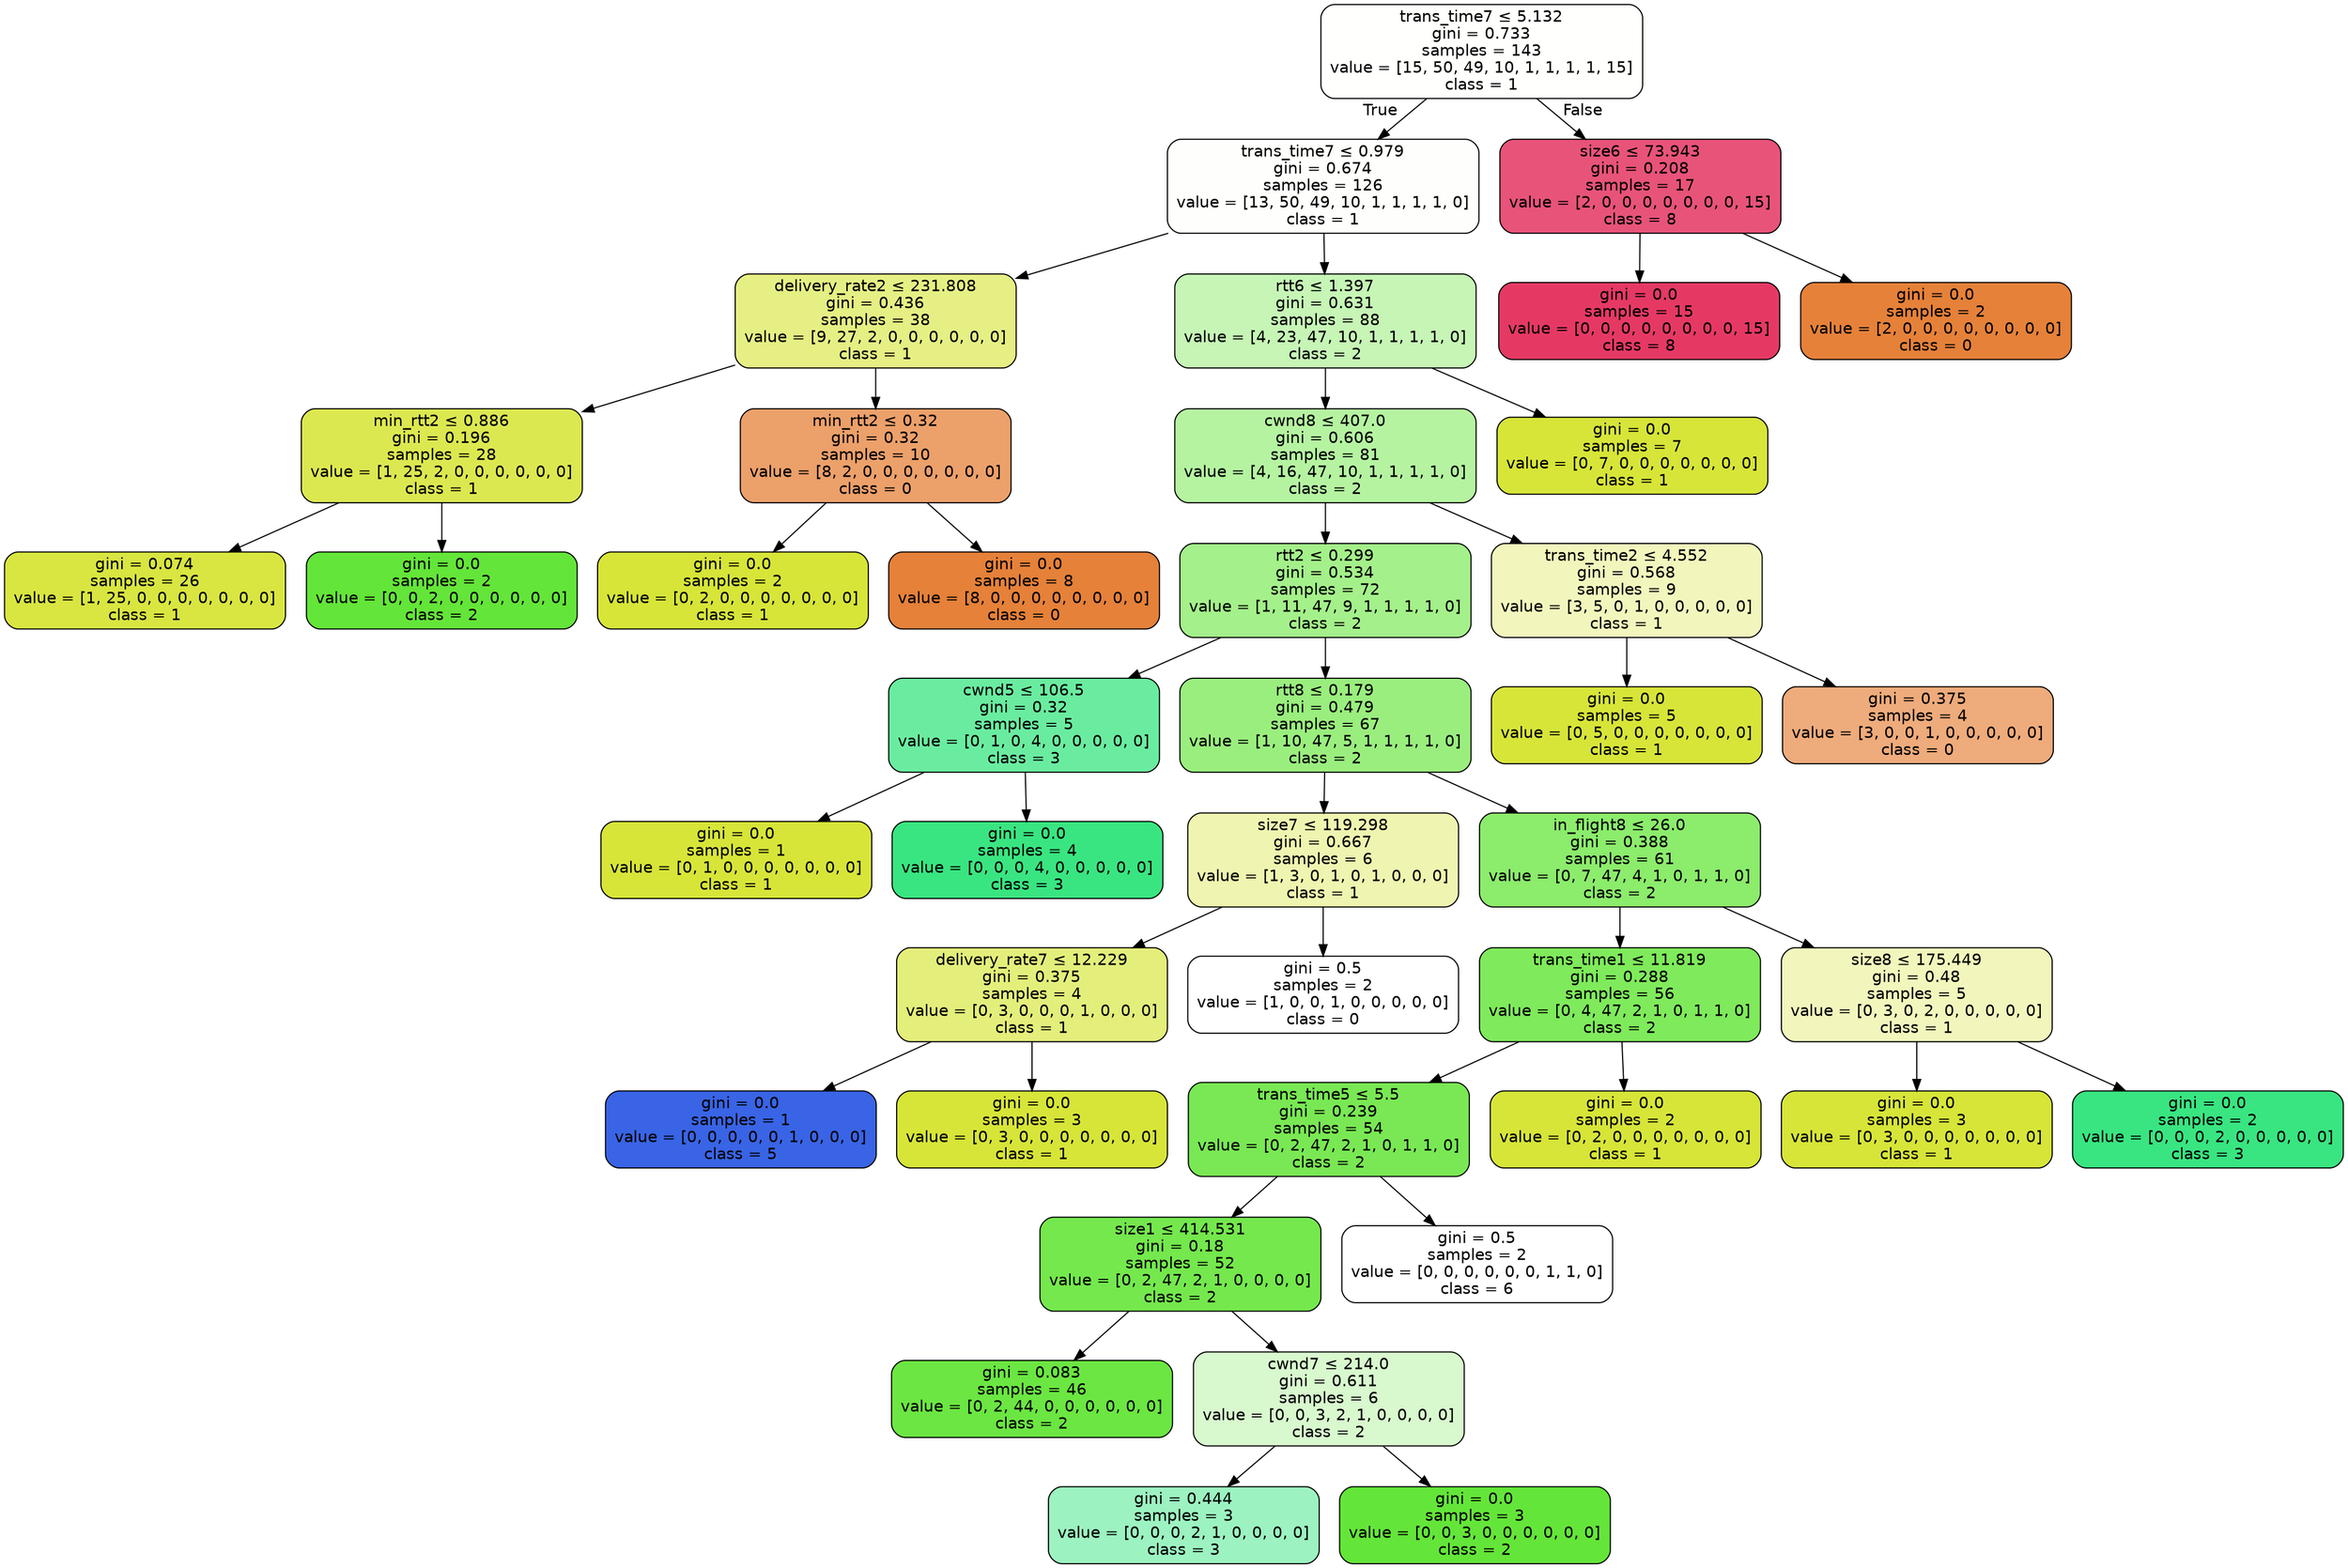 digraph Tree {
node [shape=box, style="filled, rounded", color="black", fontname="helvetica"] ;
edge [fontname="helvetica"] ;
0 [label=<trans_time7 &le; 5.132<br/>gini = 0.733<br/>samples = 143<br/>value = [15, 50, 49, 10, 1, 1, 1, 1, 15]<br/>class = 1>, fillcolor="#fffffd"] ;
1 [label=<trans_time7 &le; 0.979<br/>gini = 0.674<br/>samples = 126<br/>value = [13, 50, 49, 10, 1, 1, 1, 1, 0]<br/>class = 1>, fillcolor="#fefffc"] ;
0 -> 1 [labeldistance=2.5, labelangle=45, headlabel="True"] ;
2 [label=<delivery_rate2 &le; 231.808<br/>gini = 0.436<br/>samples = 38<br/>value = [9, 27, 2, 0, 0, 0, 0, 0, 0]<br/>class = 1>, fillcolor="#e6ef84"] ;
1 -> 2 ;
3 [label=<min_rtt2 &le; 0.886<br/>gini = 0.196<br/>samples = 28<br/>value = [1, 25, 2, 0, 0, 0, 0, 0, 0]<br/>class = 1>, fillcolor="#dce850"] ;
2 -> 3 ;
4 [label=<gini = 0.074<br/>samples = 26<br/>value = [1, 25, 0, 0, 0, 0, 0, 0, 0]<br/>class = 1>, fillcolor="#d9e641"] ;
3 -> 4 ;
5 [label=<gini = 0.0<br/>samples = 2<br/>value = [0, 0, 2, 0, 0, 0, 0, 0, 0]<br/>class = 2>, fillcolor="#64e539"] ;
3 -> 5 ;
6 [label=<min_rtt2 &le; 0.32<br/>gini = 0.32<br/>samples = 10<br/>value = [8, 2, 0, 0, 0, 0, 0, 0, 0]<br/>class = 0>, fillcolor="#eca06a"] ;
2 -> 6 ;
7 [label=<gini = 0.0<br/>samples = 2<br/>value = [0, 2, 0, 0, 0, 0, 0, 0, 0]<br/>class = 1>, fillcolor="#d7e539"] ;
6 -> 7 ;
8 [label=<gini = 0.0<br/>samples = 8<br/>value = [8, 0, 0, 0, 0, 0, 0, 0, 0]<br/>class = 0>, fillcolor="#e58139"] ;
6 -> 8 ;
9 [label=<rtt6 &le; 1.397<br/>gini = 0.631<br/>samples = 88<br/>value = [4, 23, 47, 10, 1, 1, 1, 1, 0]<br/>class = 2>, fillcolor="#c6f5b6"] ;
1 -> 9 ;
10 [label=<cwnd8 &le; 407.0<br/>gini = 0.606<br/>samples = 81<br/>value = [4, 16, 47, 10, 1, 1, 1, 1, 0]<br/>class = 2>, fillcolor="#b5f3a1"] ;
9 -> 10 ;
11 [label=<rtt2 &le; 0.299<br/>gini = 0.534<br/>samples = 72<br/>value = [1, 11, 47, 9, 1, 1, 1, 1, 0]<br/>class = 2>, fillcolor="#a4f08a"] ;
10 -> 11 ;
12 [label=<cwnd5 &le; 106.5<br/>gini = 0.32<br/>samples = 5<br/>value = [0, 1, 0, 4, 0, 0, 0, 0, 0]<br/>class = 3>, fillcolor="#6aeca0"] ;
11 -> 12 ;
13 [label=<gini = 0.0<br/>samples = 1<br/>value = [0, 1, 0, 0, 0, 0, 0, 0, 0]<br/>class = 1>, fillcolor="#d7e539"] ;
12 -> 13 ;
14 [label=<gini = 0.0<br/>samples = 4<br/>value = [0, 0, 0, 4, 0, 0, 0, 0, 0]<br/>class = 3>, fillcolor="#39e581"] ;
12 -> 14 ;
15 [label=<rtt8 &le; 0.179<br/>gini = 0.479<br/>samples = 67<br/>value = [1, 10, 47, 5, 1, 1, 1, 1, 0]<br/>class = 2>, fillcolor="#9aee7e"] ;
11 -> 15 ;
16 [label=<size7 &le; 119.298<br/>gini = 0.667<br/>samples = 6<br/>value = [1, 3, 0, 1, 0, 1, 0, 0, 0]<br/>class = 1>, fillcolor="#eff5b0"] ;
15 -> 16 ;
17 [label=<delivery_rate7 &le; 12.229<br/>gini = 0.375<br/>samples = 4<br/>value = [0, 3, 0, 0, 0, 1, 0, 0, 0]<br/>class = 1>, fillcolor="#e4ee7b"] ;
16 -> 17 ;
18 [label=<gini = 0.0<br/>samples = 1<br/>value = [0, 0, 0, 0, 0, 1, 0, 0, 0]<br/>class = 5>, fillcolor="#3964e5"] ;
17 -> 18 ;
19 [label=<gini = 0.0<br/>samples = 3<br/>value = [0, 3, 0, 0, 0, 0, 0, 0, 0]<br/>class = 1>, fillcolor="#d7e539"] ;
17 -> 19 ;
20 [label=<gini = 0.5<br/>samples = 2<br/>value = [1, 0, 0, 1, 0, 0, 0, 0, 0]<br/>class = 0>, fillcolor="#ffffff"] ;
16 -> 20 ;
21 [label=<in_flight8 &le; 26.0<br/>gini = 0.388<br/>samples = 61<br/>value = [0, 7, 47, 4, 1, 0, 1, 1, 0]<br/>class = 2>, fillcolor="#8cec6c"] ;
15 -> 21 ;
22 [label=<trans_time1 &le; 11.819<br/>gini = 0.288<br/>samples = 56<br/>value = [0, 4, 47, 2, 1, 0, 1, 1, 0]<br/>class = 2>, fillcolor="#7fea5b"] ;
21 -> 22 ;
23 [label=<trans_time5 &le; 5.5<br/>gini = 0.239<br/>samples = 54<br/>value = [0, 2, 47, 2, 1, 0, 1, 1, 0]<br/>class = 2>, fillcolor="#79e854"] ;
22 -> 23 ;
24 [label=<size1 &le; 414.531<br/>gini = 0.18<br/>samples = 52<br/>value = [0, 2, 47, 2, 1, 0, 0, 0, 0]<br/>class = 2>, fillcolor="#74e84d"] ;
23 -> 24 ;
25 [label=<gini = 0.083<br/>samples = 46<br/>value = [0, 2, 44, 0, 0, 0, 0, 0, 0]<br/>class = 2>, fillcolor="#6be642"] ;
24 -> 25 ;
26 [label=<cwnd7 &le; 214.0<br/>gini = 0.611<br/>samples = 6<br/>value = [0, 0, 3, 2, 1, 0, 0, 0, 0]<br/>class = 2>, fillcolor="#d8f8ce"] ;
24 -> 26 ;
27 [label=<gini = 0.444<br/>samples = 3<br/>value = [0, 0, 0, 2, 1, 0, 0, 0, 0]<br/>class = 3>, fillcolor="#9cf2c0"] ;
26 -> 27 ;
28 [label=<gini = 0.0<br/>samples = 3<br/>value = [0, 0, 3, 0, 0, 0, 0, 0, 0]<br/>class = 2>, fillcolor="#64e539"] ;
26 -> 28 ;
29 [label=<gini = 0.5<br/>samples = 2<br/>value = [0, 0, 0, 0, 0, 0, 1, 1, 0]<br/>class = 6>, fillcolor="#ffffff"] ;
23 -> 29 ;
30 [label=<gini = 0.0<br/>samples = 2<br/>value = [0, 2, 0, 0, 0, 0, 0, 0, 0]<br/>class = 1>, fillcolor="#d7e539"] ;
22 -> 30 ;
31 [label=<size8 &le; 175.449<br/>gini = 0.48<br/>samples = 5<br/>value = [0, 3, 0, 2, 0, 0, 0, 0, 0]<br/>class = 1>, fillcolor="#f2f6bd"] ;
21 -> 31 ;
32 [label=<gini = 0.0<br/>samples = 3<br/>value = [0, 3, 0, 0, 0, 0, 0, 0, 0]<br/>class = 1>, fillcolor="#d7e539"] ;
31 -> 32 ;
33 [label=<gini = 0.0<br/>samples = 2<br/>value = [0, 0, 0, 2, 0, 0, 0, 0, 0]<br/>class = 3>, fillcolor="#39e581"] ;
31 -> 33 ;
34 [label=<trans_time2 &le; 4.552<br/>gini = 0.568<br/>samples = 9<br/>value = [3, 5, 0, 1, 0, 0, 0, 0, 0]<br/>class = 1>, fillcolor="#f2f6bd"] ;
10 -> 34 ;
35 [label=<gini = 0.0<br/>samples = 5<br/>value = [0, 5, 0, 0, 0, 0, 0, 0, 0]<br/>class = 1>, fillcolor="#d7e539"] ;
34 -> 35 ;
36 [label=<gini = 0.375<br/>samples = 4<br/>value = [3, 0, 0, 1, 0, 0, 0, 0, 0]<br/>class = 0>, fillcolor="#eeab7b"] ;
34 -> 36 ;
37 [label=<gini = 0.0<br/>samples = 7<br/>value = [0, 7, 0, 0, 0, 0, 0, 0, 0]<br/>class = 1>, fillcolor="#d7e539"] ;
9 -> 37 ;
38 [label=<size6 &le; 73.943<br/>gini = 0.208<br/>samples = 17<br/>value = [2, 0, 0, 0, 0, 0, 0, 0, 15]<br/>class = 8>, fillcolor="#e85379"] ;
0 -> 38 [labeldistance=2.5, labelangle=-45, headlabel="False"] ;
39 [label=<gini = 0.0<br/>samples = 15<br/>value = [0, 0, 0, 0, 0, 0, 0, 0, 15]<br/>class = 8>, fillcolor="#e53964"] ;
38 -> 39 ;
40 [label=<gini = 0.0<br/>samples = 2<br/>value = [2, 0, 0, 0, 0, 0, 0, 0, 0]<br/>class = 0>, fillcolor="#e58139"] ;
38 -> 40 ;
}
